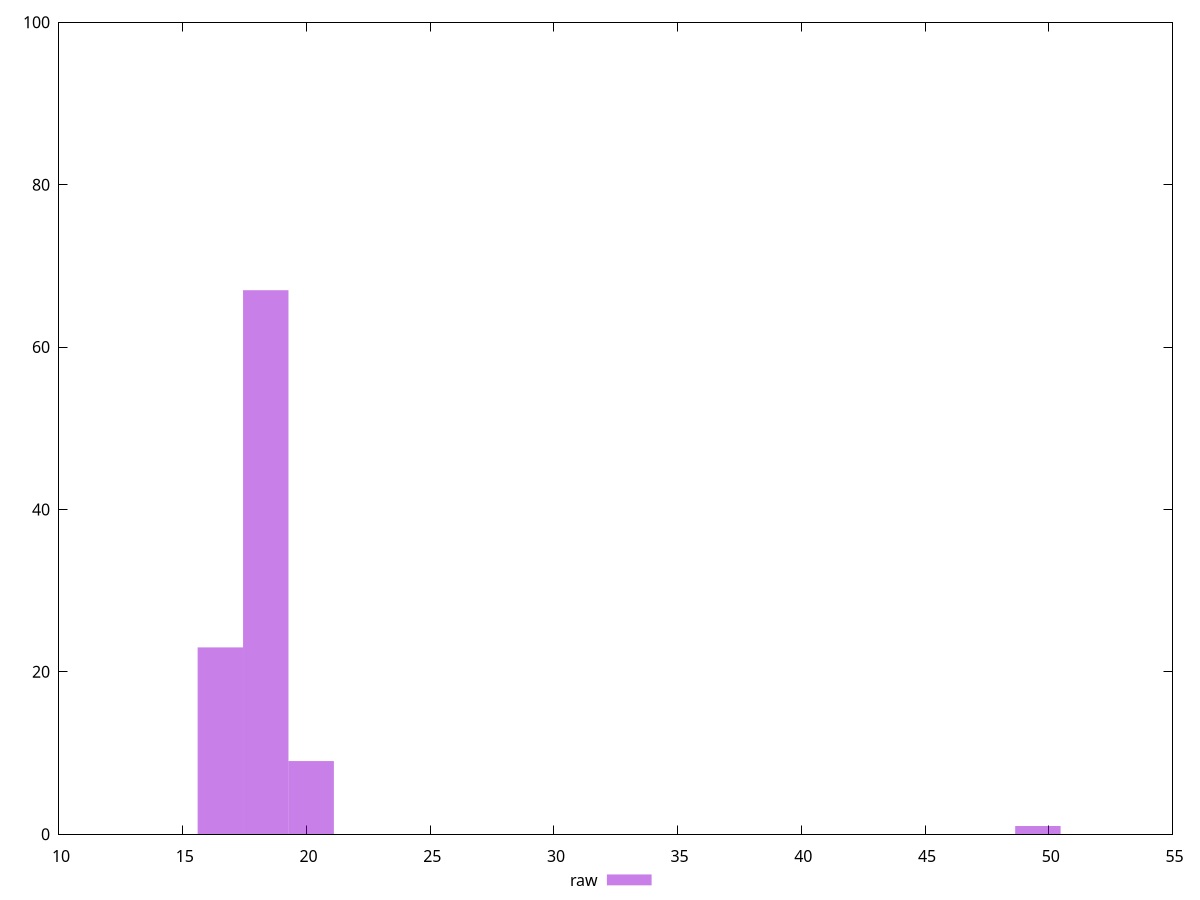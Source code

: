reset
set terminal svg size 640, 490 enhanced background rgb 'white'
set output "reprap/bootup-time/samples/pages+cached+noexternal+nofonts+nosvg+noimg+nocss/raw/histogram.svg"

$raw <<EOF
16.52010090454712 23
18.355667671719026 67
20.191234438890927 9
49.56030271364137 1
EOF

set key outside below
set boxwidth 1.8355667671719025
set yrange [0:100]
set style fill transparent solid 0.5 noborder

plot \
  $raw title "raw" with boxes, \


reset